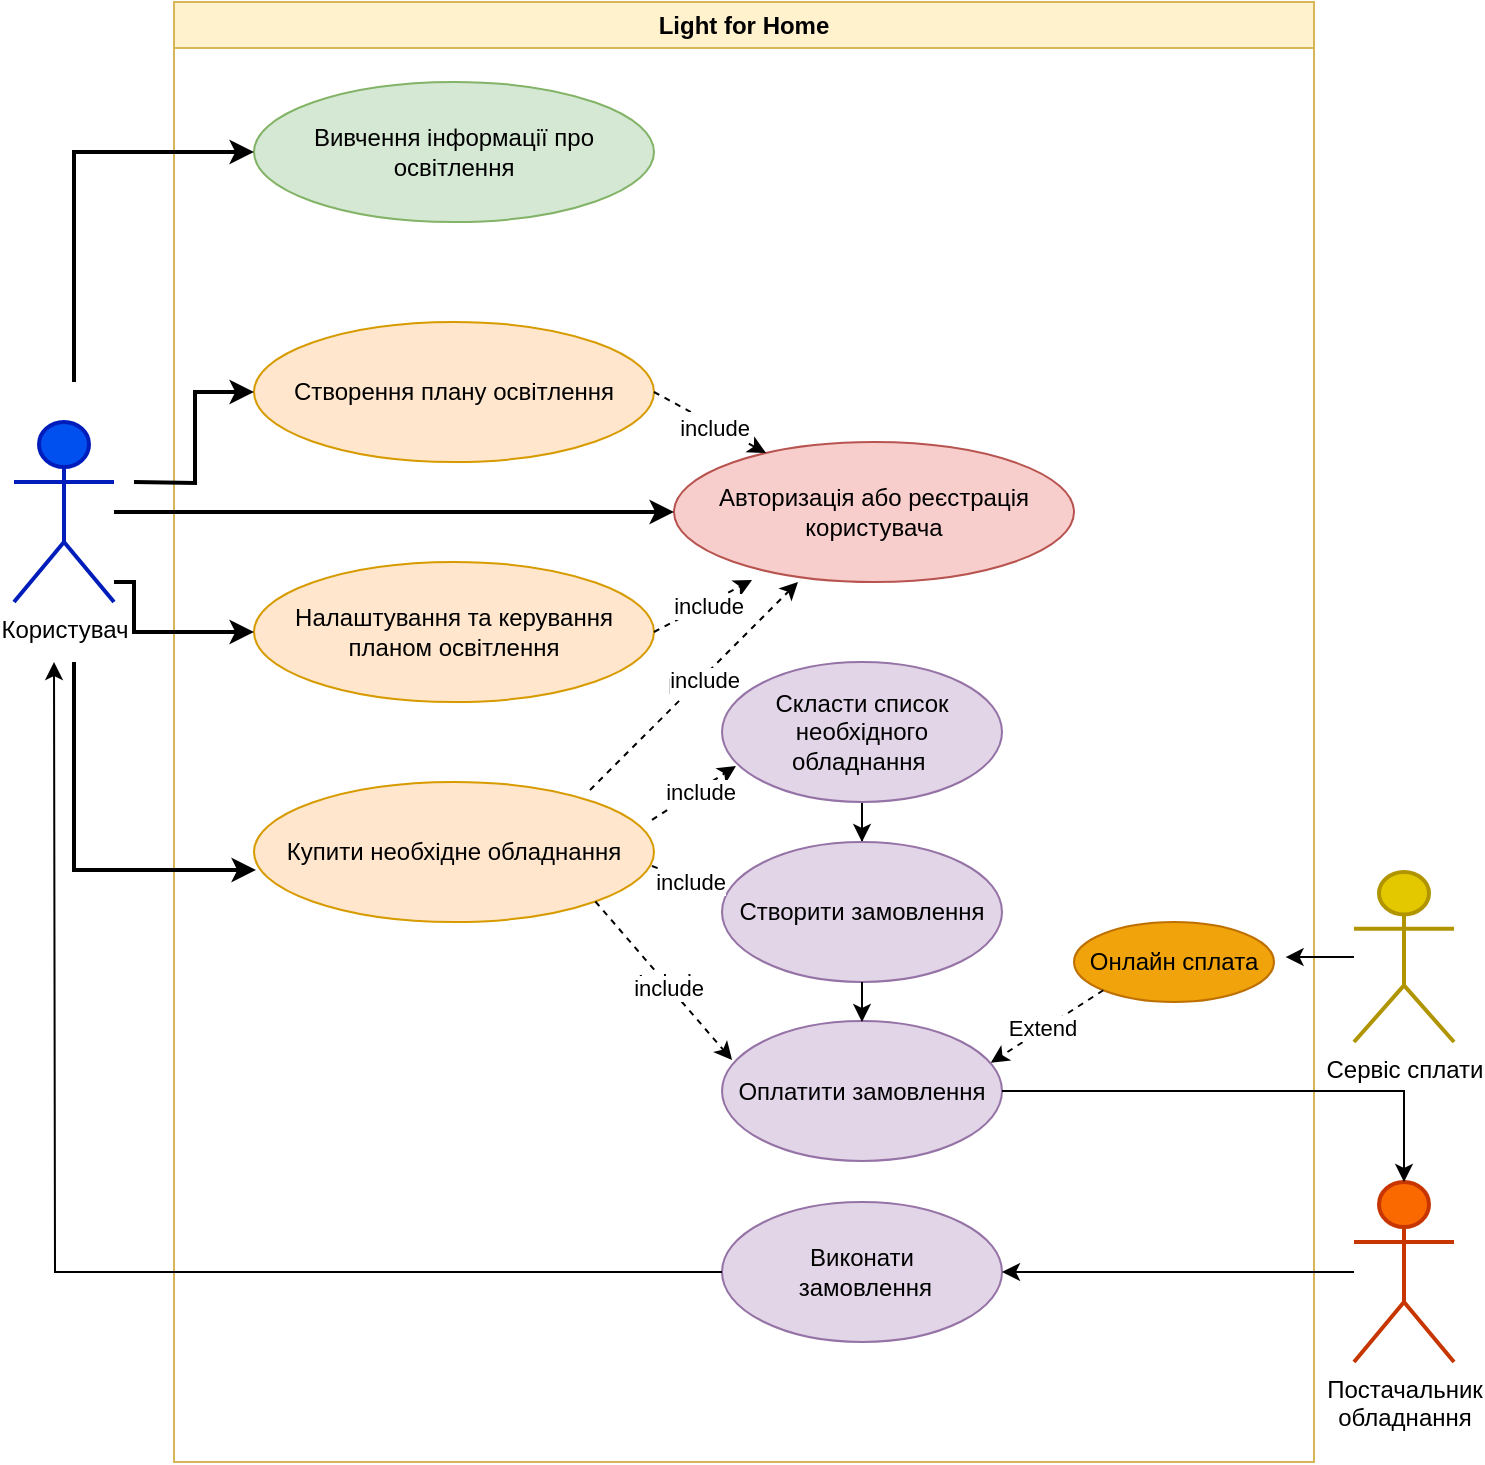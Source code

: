 <mxfile version="22.0.0" type="device">
  <diagram name="Страница — 1" id="p9_8uHeOw6eW0nFw__OP">
    <mxGraphModel dx="915" dy="683" grid="1" gridSize="10" guides="1" tooltips="1" connect="1" arrows="1" fold="1" page="1" pageScale="1" pageWidth="827" pageHeight="1169" math="0" shadow="0">
      <root>
        <mxCell id="0" />
        <mxCell id="1" parent="0" />
        <mxCell id="JnQPjBFPK7aEnsTbQPbo-1" value="Light for Home" style="swimlane;whiteSpace=wrap;html=1;fillColor=#fff2cc;strokeColor=#d6b656;" vertex="1" parent="1">
          <mxGeometry x="130" y="40" width="570" height="730" as="geometry" />
        </mxCell>
        <mxCell id="JnQPjBFPK7aEnsTbQPbo-3" value="Вивчення інформації про освітлення" style="ellipse;whiteSpace=wrap;html=1;fillColor=#d5e8d4;strokeColor=#82b366;" vertex="1" parent="JnQPjBFPK7aEnsTbQPbo-1">
          <mxGeometry x="40" y="40" width="200" height="70" as="geometry" />
        </mxCell>
        <mxCell id="JnQPjBFPK7aEnsTbQPbo-4" value="Створення плану освітлення" style="ellipse;whiteSpace=wrap;html=1;fillColor=#ffe6cc;strokeColor=#d79b00;" vertex="1" parent="JnQPjBFPK7aEnsTbQPbo-1">
          <mxGeometry x="40" y="160" width="200" height="70" as="geometry" />
        </mxCell>
        <mxCell id="JnQPjBFPK7aEnsTbQPbo-5" value="Налаштування та керування планом освітлення" style="ellipse;whiteSpace=wrap;html=1;fillColor=#ffe6cc;strokeColor=#d79b00;" vertex="1" parent="JnQPjBFPK7aEnsTbQPbo-1">
          <mxGeometry x="40" y="280" width="200" height="70" as="geometry" />
        </mxCell>
        <mxCell id="JnQPjBFPK7aEnsTbQPbo-6" value="Купити необхідне обладнання" style="ellipse;whiteSpace=wrap;html=1;fillColor=#ffe6cc;strokeColor=#d79b00;" vertex="1" parent="JnQPjBFPK7aEnsTbQPbo-1">
          <mxGeometry x="40" y="390" width="200" height="70" as="geometry" />
        </mxCell>
        <mxCell id="JnQPjBFPK7aEnsTbQPbo-7" value="Авторизація або реєстрація користувача" style="ellipse;whiteSpace=wrap;html=1;fillColor=#f8cecc;strokeColor=#b85450;" vertex="1" parent="JnQPjBFPK7aEnsTbQPbo-1">
          <mxGeometry x="250" y="220" width="200" height="70" as="geometry" />
        </mxCell>
        <mxCell id="JnQPjBFPK7aEnsTbQPbo-44" style="edgeStyle=orthogonalEdgeStyle;rounded=0;orthogonalLoop=1;jettySize=auto;html=1;entryX=0.5;entryY=0;entryDx=0;entryDy=0;" edge="1" parent="JnQPjBFPK7aEnsTbQPbo-1" source="JnQPjBFPK7aEnsTbQPbo-10" target="JnQPjBFPK7aEnsTbQPbo-11">
          <mxGeometry relative="1" as="geometry" />
        </mxCell>
        <mxCell id="JnQPjBFPK7aEnsTbQPbo-10" value="&lt;font style=&quot;vertical-align: inherit;&quot;&gt;&lt;font style=&quot;vertical-align: inherit;&quot;&gt;Скласти список необхідного обладнання&amp;nbsp;&lt;/font&gt;&lt;/font&gt;" style="ellipse;whiteSpace=wrap;html=1;fillColor=#e1d5e7;strokeColor=#9673a6;" vertex="1" parent="JnQPjBFPK7aEnsTbQPbo-1">
          <mxGeometry x="274" y="330" width="140" height="70" as="geometry" />
        </mxCell>
        <mxCell id="JnQPjBFPK7aEnsTbQPbo-11" value="Створити замовлення" style="ellipse;whiteSpace=wrap;html=1;fillColor=#e1d5e7;strokeColor=#9673a6;" vertex="1" parent="JnQPjBFPK7aEnsTbQPbo-1">
          <mxGeometry x="274" y="420" width="140" height="70" as="geometry" />
        </mxCell>
        <mxCell id="JnQPjBFPK7aEnsTbQPbo-12" value="Оплатити замовлення" style="ellipse;whiteSpace=wrap;html=1;fillColor=#e1d5e7;strokeColor=#9673a6;" vertex="1" parent="JnQPjBFPK7aEnsTbQPbo-1">
          <mxGeometry x="274" y="509.5" width="140" height="70" as="geometry" />
        </mxCell>
        <mxCell id="JnQPjBFPK7aEnsTbQPbo-18" value="" style="endArrow=classic;html=1;rounded=0;exitX=1;exitY=0.5;exitDx=0;exitDy=0;entryX=0.195;entryY=0.986;entryDx=0;entryDy=0;entryPerimeter=0;dashed=1;" edge="1" parent="JnQPjBFPK7aEnsTbQPbo-1" source="JnQPjBFPK7aEnsTbQPbo-5" target="JnQPjBFPK7aEnsTbQPbo-7">
          <mxGeometry relative="1" as="geometry">
            <mxPoint x="230" y="360" as="sourcePoint" />
            <mxPoint x="330" y="360" as="targetPoint" />
          </mxGeometry>
        </mxCell>
        <mxCell id="JnQPjBFPK7aEnsTbQPbo-19" value="Label" style="edgeLabel;resizable=0;html=1;align=center;verticalAlign=middle;" connectable="0" vertex="1" parent="JnQPjBFPK7aEnsTbQPbo-18">
          <mxGeometry relative="1" as="geometry" />
        </mxCell>
        <mxCell id="JnQPjBFPK7aEnsTbQPbo-20" value="include" style="edgeLabel;html=1;align=center;verticalAlign=middle;resizable=0;points=[];" vertex="1" connectable="0" parent="JnQPjBFPK7aEnsTbQPbo-18">
          <mxGeometry x="0.08" y="-1" relative="1" as="geometry">
            <mxPoint as="offset" />
          </mxGeometry>
        </mxCell>
        <mxCell id="JnQPjBFPK7aEnsTbQPbo-22" value="" style="endArrow=classic;html=1;rounded=0;exitX=1;exitY=0.5;exitDx=0;exitDy=0;dashed=1;" edge="1" parent="JnQPjBFPK7aEnsTbQPbo-1" source="JnQPjBFPK7aEnsTbQPbo-4" target="JnQPjBFPK7aEnsTbQPbo-7">
          <mxGeometry relative="1" as="geometry">
            <mxPoint x="250" y="325" as="sourcePoint" />
            <mxPoint x="299" y="299" as="targetPoint" />
          </mxGeometry>
        </mxCell>
        <mxCell id="JnQPjBFPK7aEnsTbQPbo-23" value="Label" style="edgeLabel;resizable=0;html=1;align=center;verticalAlign=middle;" connectable="0" vertex="1" parent="JnQPjBFPK7aEnsTbQPbo-22">
          <mxGeometry relative="1" as="geometry" />
        </mxCell>
        <mxCell id="JnQPjBFPK7aEnsTbQPbo-24" value="include" style="edgeLabel;html=1;align=center;verticalAlign=middle;resizable=0;points=[];" vertex="1" connectable="0" parent="JnQPjBFPK7aEnsTbQPbo-22">
          <mxGeometry x="0.08" y="-1" relative="1" as="geometry">
            <mxPoint as="offset" />
          </mxGeometry>
        </mxCell>
        <mxCell id="JnQPjBFPK7aEnsTbQPbo-25" value="" style="endArrow=classic;html=1;rounded=0;exitX=0.84;exitY=0.057;exitDx=0;exitDy=0;entryX=0.31;entryY=1;entryDx=0;entryDy=0;entryPerimeter=0;dashed=1;exitPerimeter=0;" edge="1" parent="JnQPjBFPK7aEnsTbQPbo-1" source="JnQPjBFPK7aEnsTbQPbo-6" target="JnQPjBFPK7aEnsTbQPbo-7">
          <mxGeometry relative="1" as="geometry">
            <mxPoint x="260" y="335" as="sourcePoint" />
            <mxPoint x="309" y="309" as="targetPoint" />
          </mxGeometry>
        </mxCell>
        <mxCell id="JnQPjBFPK7aEnsTbQPbo-26" value="Label" style="edgeLabel;resizable=0;html=1;align=center;verticalAlign=middle;" connectable="0" vertex="1" parent="JnQPjBFPK7aEnsTbQPbo-25">
          <mxGeometry relative="1" as="geometry" />
        </mxCell>
        <mxCell id="JnQPjBFPK7aEnsTbQPbo-27" value="include" style="edgeLabel;html=1;align=center;verticalAlign=middle;resizable=0;points=[];" vertex="1" connectable="0" parent="JnQPjBFPK7aEnsTbQPbo-25">
          <mxGeometry x="0.08" y="-1" relative="1" as="geometry">
            <mxPoint as="offset" />
          </mxGeometry>
        </mxCell>
        <mxCell id="JnQPjBFPK7aEnsTbQPbo-28" value="" style="endArrow=classic;html=1;rounded=0;exitX=0.995;exitY=0.271;exitDx=0;exitDy=0;entryX=0.05;entryY=0.743;entryDx=0;entryDy=0;entryPerimeter=0;dashed=1;exitPerimeter=0;" edge="1" parent="JnQPjBFPK7aEnsTbQPbo-1" source="JnQPjBFPK7aEnsTbQPbo-6" target="JnQPjBFPK7aEnsTbQPbo-10">
          <mxGeometry relative="1" as="geometry">
            <mxPoint x="270" y="345" as="sourcePoint" />
            <mxPoint x="319" y="319" as="targetPoint" />
          </mxGeometry>
        </mxCell>
        <mxCell id="JnQPjBFPK7aEnsTbQPbo-29" value="Label" style="edgeLabel;resizable=0;html=1;align=center;verticalAlign=middle;" connectable="0" vertex="1" parent="JnQPjBFPK7aEnsTbQPbo-28">
          <mxGeometry relative="1" as="geometry" />
        </mxCell>
        <mxCell id="JnQPjBFPK7aEnsTbQPbo-30" value="include" style="edgeLabel;html=1;align=center;verticalAlign=middle;resizable=0;points=[];" vertex="1" connectable="0" parent="JnQPjBFPK7aEnsTbQPbo-28">
          <mxGeometry x="0.08" y="-1" relative="1" as="geometry">
            <mxPoint as="offset" />
          </mxGeometry>
        </mxCell>
        <mxCell id="JnQPjBFPK7aEnsTbQPbo-31" value="" style="endArrow=classic;html=1;rounded=0;exitX=0.995;exitY=0.6;exitDx=0;exitDy=0;entryX=0;entryY=0.357;entryDx=0;entryDy=0;entryPerimeter=0;dashed=1;exitPerimeter=0;" edge="1" parent="JnQPjBFPK7aEnsTbQPbo-1" source="JnQPjBFPK7aEnsTbQPbo-6" target="JnQPjBFPK7aEnsTbQPbo-11">
          <mxGeometry relative="1" as="geometry">
            <mxPoint x="280" y="355" as="sourcePoint" />
            <mxPoint x="329" y="329" as="targetPoint" />
          </mxGeometry>
        </mxCell>
        <mxCell id="JnQPjBFPK7aEnsTbQPbo-32" value="Label" style="edgeLabel;resizable=0;html=1;align=center;verticalAlign=middle;" connectable="0" vertex="1" parent="JnQPjBFPK7aEnsTbQPbo-31">
          <mxGeometry relative="1" as="geometry" />
        </mxCell>
        <mxCell id="JnQPjBFPK7aEnsTbQPbo-33" value="include" style="edgeLabel;html=1;align=center;verticalAlign=middle;resizable=0;points=[];" vertex="1" connectable="0" parent="JnQPjBFPK7aEnsTbQPbo-31">
          <mxGeometry x="0.08" y="-1" relative="1" as="geometry">
            <mxPoint as="offset" />
          </mxGeometry>
        </mxCell>
        <mxCell id="JnQPjBFPK7aEnsTbQPbo-34" value="" style="endArrow=classic;html=1;rounded=0;exitX=1;exitY=1;exitDx=0;exitDy=0;entryX=0.036;entryY=0.279;entryDx=0;entryDy=0;entryPerimeter=0;dashed=1;" edge="1" parent="JnQPjBFPK7aEnsTbQPbo-1" source="JnQPjBFPK7aEnsTbQPbo-6" target="JnQPjBFPK7aEnsTbQPbo-12">
          <mxGeometry relative="1" as="geometry">
            <mxPoint x="290" y="365" as="sourcePoint" />
            <mxPoint x="339" y="339" as="targetPoint" />
          </mxGeometry>
        </mxCell>
        <mxCell id="JnQPjBFPK7aEnsTbQPbo-35" value="Label" style="edgeLabel;resizable=0;html=1;align=center;verticalAlign=middle;" connectable="0" vertex="1" parent="JnQPjBFPK7aEnsTbQPbo-34">
          <mxGeometry relative="1" as="geometry" />
        </mxCell>
        <mxCell id="JnQPjBFPK7aEnsTbQPbo-36" value="include" style="edgeLabel;html=1;align=center;verticalAlign=middle;resizable=0;points=[];" vertex="1" connectable="0" parent="JnQPjBFPK7aEnsTbQPbo-34">
          <mxGeometry x="0.08" y="-1" relative="1" as="geometry">
            <mxPoint as="offset" />
          </mxGeometry>
        </mxCell>
        <mxCell id="JnQPjBFPK7aEnsTbQPbo-41" value="Виконати&lt;br&gt;&amp;nbsp;замовлення" style="ellipse;whiteSpace=wrap;html=1;fillColor=#e1d5e7;strokeColor=#9673a6;" vertex="1" parent="JnQPjBFPK7aEnsTbQPbo-1">
          <mxGeometry x="274" y="600" width="140" height="70" as="geometry" />
        </mxCell>
        <mxCell id="JnQPjBFPK7aEnsTbQPbo-45" style="edgeStyle=orthogonalEdgeStyle;rounded=0;orthogonalLoop=1;jettySize=auto;html=1;" edge="1" parent="JnQPjBFPK7aEnsTbQPbo-1" source="JnQPjBFPK7aEnsTbQPbo-11">
          <mxGeometry relative="1" as="geometry">
            <mxPoint x="344" y="510" as="targetPoint" />
          </mxGeometry>
        </mxCell>
        <mxCell id="JnQPjBFPK7aEnsTbQPbo-50" value="Онлайн сплата" style="ellipse;whiteSpace=wrap;html=1;fillColor=#f0a30a;strokeColor=#BD7000;fontColor=#000000;" vertex="1" parent="JnQPjBFPK7aEnsTbQPbo-1">
          <mxGeometry x="450" y="460" width="100" height="40" as="geometry" />
        </mxCell>
        <mxCell id="JnQPjBFPK7aEnsTbQPbo-52" value="" style="endArrow=classic;html=1;rounded=0;exitX=0;exitY=1;exitDx=0;exitDy=0;entryX=0.96;entryY=0.298;entryDx=0;entryDy=0;entryPerimeter=0;dashed=1;" edge="1" parent="JnQPjBFPK7aEnsTbQPbo-1" source="JnQPjBFPK7aEnsTbQPbo-50" target="JnQPjBFPK7aEnsTbQPbo-12">
          <mxGeometry relative="1" as="geometry">
            <mxPoint x="221" y="460" as="sourcePoint" />
            <mxPoint x="289" y="539" as="targetPoint" />
          </mxGeometry>
        </mxCell>
        <mxCell id="JnQPjBFPK7aEnsTbQPbo-53" value="Label" style="edgeLabel;resizable=0;html=1;align=center;verticalAlign=middle;" connectable="0" vertex="1" parent="JnQPjBFPK7aEnsTbQPbo-52">
          <mxGeometry relative="1" as="geometry" />
        </mxCell>
        <mxCell id="JnQPjBFPK7aEnsTbQPbo-54" value="Extend" style="edgeLabel;html=1;align=center;verticalAlign=middle;resizable=0;points=[];" vertex="1" connectable="0" parent="JnQPjBFPK7aEnsTbQPbo-52">
          <mxGeometry x="0.08" y="-1" relative="1" as="geometry">
            <mxPoint as="offset" />
          </mxGeometry>
        </mxCell>
        <mxCell id="JnQPjBFPK7aEnsTbQPbo-13" style="edgeStyle=orthogonalEdgeStyle;rounded=0;orthogonalLoop=1;jettySize=auto;html=1;strokeWidth=2;" edge="1" parent="1" source="JnQPjBFPK7aEnsTbQPbo-2" target="JnQPjBFPK7aEnsTbQPbo-7">
          <mxGeometry relative="1" as="geometry" />
        </mxCell>
        <mxCell id="JnQPjBFPK7aEnsTbQPbo-15" style="edgeStyle=orthogonalEdgeStyle;rounded=0;orthogonalLoop=1;jettySize=auto;html=1;entryX=0;entryY=0.5;entryDx=0;entryDy=0;strokeWidth=2;" edge="1" parent="1" target="JnQPjBFPK7aEnsTbQPbo-3">
          <mxGeometry relative="1" as="geometry">
            <mxPoint x="80" y="230" as="sourcePoint" />
            <Array as="points">
              <mxPoint x="80" y="115" />
            </Array>
          </mxGeometry>
        </mxCell>
        <mxCell id="JnQPjBFPK7aEnsTbQPbo-37" style="edgeStyle=orthogonalEdgeStyle;rounded=0;orthogonalLoop=1;jettySize=auto;html=1;entryX=0;entryY=0.5;entryDx=0;entryDy=0;strokeWidth=2;" edge="1" parent="1" target="JnQPjBFPK7aEnsTbQPbo-4">
          <mxGeometry relative="1" as="geometry">
            <mxPoint x="110" y="280" as="sourcePoint" />
          </mxGeometry>
        </mxCell>
        <mxCell id="JnQPjBFPK7aEnsTbQPbo-2" value="&lt;font color=&quot;#000000&quot;&gt;Користувач&lt;/font&gt;" style="shape=umlActor;verticalLabelPosition=bottom;verticalAlign=top;html=1;outlineConnect=0;fillColor=#0050ef;strokeColor=#001DBC;strokeWidth=2;fontColor=#ffffff;" vertex="1" parent="1">
          <mxGeometry x="50" y="250" width="50" height="90" as="geometry" />
        </mxCell>
        <mxCell id="JnQPjBFPK7aEnsTbQPbo-39" style="edgeStyle=orthogonalEdgeStyle;rounded=0;orthogonalLoop=1;jettySize=auto;html=1;entryX=0;entryY=0.5;entryDx=0;entryDy=0;strokeWidth=2;" edge="1" parent="1" source="JnQPjBFPK7aEnsTbQPbo-2" target="JnQPjBFPK7aEnsTbQPbo-5">
          <mxGeometry relative="1" as="geometry">
            <mxPoint x="110" y="305" as="sourcePoint" />
            <mxPoint x="390" y="305" as="targetPoint" />
            <Array as="points">
              <mxPoint x="110" y="330" />
              <mxPoint x="110" y="355" />
            </Array>
          </mxGeometry>
        </mxCell>
        <mxCell id="JnQPjBFPK7aEnsTbQPbo-40" style="edgeStyle=orthogonalEdgeStyle;rounded=0;orthogonalLoop=1;jettySize=auto;html=1;entryX=0.005;entryY=0.629;entryDx=0;entryDy=0;entryPerimeter=0;strokeWidth=2;" edge="1" parent="1" target="JnQPjBFPK7aEnsTbQPbo-6">
          <mxGeometry relative="1" as="geometry">
            <mxPoint x="80" y="370" as="sourcePoint" />
            <Array as="points">
              <mxPoint x="80" y="474" />
            </Array>
          </mxGeometry>
        </mxCell>
        <mxCell id="JnQPjBFPK7aEnsTbQPbo-47" value="Сервіс сплати" style="shape=umlActor;verticalLabelPosition=bottom;verticalAlign=top;html=1;outlineConnect=0;fillColor=#e3c800;strokeColor=#B09500;strokeWidth=2;fontColor=#000000;" vertex="1" parent="1">
          <mxGeometry x="720" y="475" width="50" height="85" as="geometry" />
        </mxCell>
        <mxCell id="JnQPjBFPK7aEnsTbQPbo-56" style="edgeStyle=orthogonalEdgeStyle;rounded=0;orthogonalLoop=1;jettySize=auto;html=1;" edge="1" parent="1" source="JnQPjBFPK7aEnsTbQPbo-48" target="JnQPjBFPK7aEnsTbQPbo-41">
          <mxGeometry relative="1" as="geometry" />
        </mxCell>
        <mxCell id="JnQPjBFPK7aEnsTbQPbo-48" value="Постачальник&lt;br&gt;обладнання" style="shape=umlActor;verticalLabelPosition=bottom;verticalAlign=top;html=1;outlineConnect=0;fillColor=#fa6800;strokeColor=#C73500;strokeWidth=2;fontColor=#000000;" vertex="1" parent="1">
          <mxGeometry x="720" y="630" width="50" height="90" as="geometry" />
        </mxCell>
        <mxCell id="JnQPjBFPK7aEnsTbQPbo-51" style="edgeStyle=orthogonalEdgeStyle;rounded=0;orthogonalLoop=1;jettySize=auto;html=1;entryX=1.058;entryY=0.438;entryDx=0;entryDy=0;entryPerimeter=0;" edge="1" parent="1" source="JnQPjBFPK7aEnsTbQPbo-47" target="JnQPjBFPK7aEnsTbQPbo-50">
          <mxGeometry relative="1" as="geometry" />
        </mxCell>
        <mxCell id="JnQPjBFPK7aEnsTbQPbo-57" style="edgeStyle=orthogonalEdgeStyle;rounded=0;orthogonalLoop=1;jettySize=auto;html=1;" edge="1" parent="1" source="JnQPjBFPK7aEnsTbQPbo-12" target="JnQPjBFPK7aEnsTbQPbo-48">
          <mxGeometry relative="1" as="geometry" />
        </mxCell>
        <mxCell id="JnQPjBFPK7aEnsTbQPbo-58" style="edgeStyle=orthogonalEdgeStyle;rounded=0;orthogonalLoop=1;jettySize=auto;html=1;" edge="1" parent="1" source="JnQPjBFPK7aEnsTbQPbo-41">
          <mxGeometry relative="1" as="geometry">
            <mxPoint x="70" y="370" as="targetPoint" />
          </mxGeometry>
        </mxCell>
      </root>
    </mxGraphModel>
  </diagram>
</mxfile>
